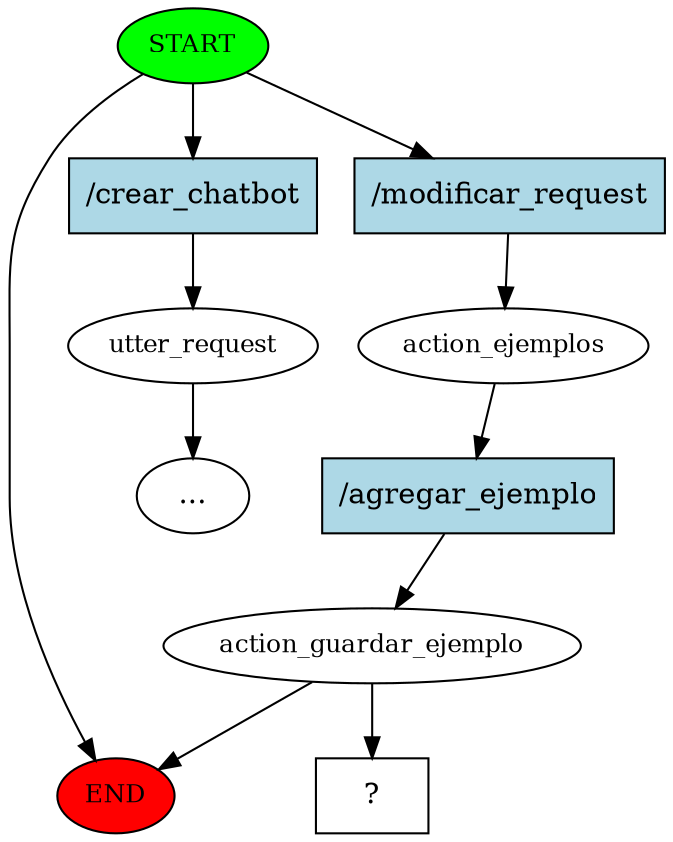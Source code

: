 digraph  {
0 [class="start active", fillcolor=green, fontsize=12, label=START, style=filled];
"-1" [class=end, fillcolor=red, fontsize=12, label=END, style=filled];
1 [class="", fontsize=12, label=utter_request];
"-3" [class=ellipsis, label="..."];
2 [class=active, fontsize=12, label=action_ejemplos];
3 [class=active, fontsize=12, label=action_guardar_ejemplo];
6 [class="intent dashed active", label="  ?  ", shape=rect];
7 [class=intent, fillcolor=lightblue, label="/crear_chatbot", shape=rect, style=filled];
8 [class="intent active", fillcolor=lightblue, label="/modificar_request", shape=rect, style=filled];
9 [class="intent active", fillcolor=lightblue, label="/agregar_ejemplo", shape=rect, style=filled];
0 -> "-1"  [class="", key=NONE, label=""];
0 -> 7  [class="", key=0];
0 -> 8  [class=active, key=0];
1 -> "-3"  [class="", key=NONE, label=""];
2 -> 9  [class=active, key=0];
3 -> "-1"  [class="", key=NONE, label=""];
3 -> 6  [class=active, key=NONE, label=""];
7 -> 1  [class="", key=0];
8 -> 2  [class=active, key=0];
9 -> 3  [class=active, key=0];
}
